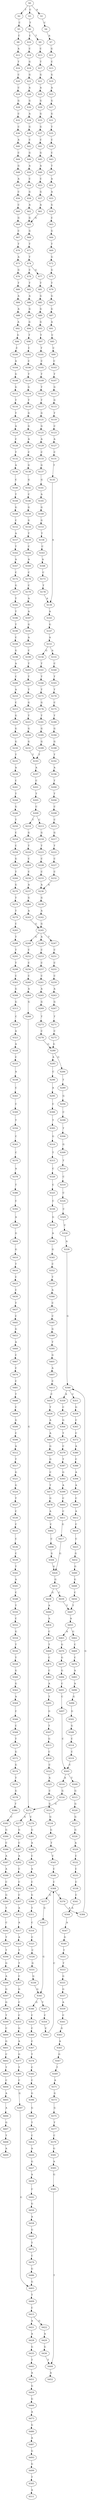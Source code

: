strict digraph  {
	S0 -> S1 [ label = A ];
	S0 -> S2 [ label = T ];
	S0 -> S3 [ label = C ];
	S1 -> S4 [ label = C ];
	S2 -> S5 [ label = C ];
	S3 -> S6 [ label = T ];
	S4 -> S7 [ label = A ];
	S5 -> S8 [ label = C ];
	S6 -> S9 [ label = T ];
	S6 -> S10 [ label = C ];
	S7 -> S11 [ label = G ];
	S8 -> S12 [ label = A ];
	S9 -> S13 [ label = C ];
	S10 -> S14 [ label = C ];
	S11 -> S15 [ label = C ];
	S12 -> S16 [ label = T ];
	S13 -> S17 [ label = T ];
	S14 -> S18 [ label = G ];
	S15 -> S19 [ label = G ];
	S16 -> S20 [ label = C ];
	S17 -> S21 [ label = G ];
	S18 -> S22 [ label = G ];
	S19 -> S23 [ label = A ];
	S20 -> S24 [ label = C ];
	S21 -> S25 [ label = A ];
	S22 -> S26 [ label = A ];
	S23 -> S27 [ label = G ];
	S24 -> S28 [ label = G ];
	S25 -> S29 [ label = G ];
	S26 -> S30 [ label = G ];
	S27 -> S31 [ label = G ];
	S28 -> S32 [ label = C ];
	S29 -> S33 [ label = G ];
	S30 -> S34 [ label = A ];
	S31 -> S35 [ label = T ];
	S32 -> S36 [ label = C ];
	S33 -> S37 [ label = G ];
	S34 -> S38 [ label = G ];
	S35 -> S39 [ label = C ];
	S36 -> S40 [ label = A ];
	S37 -> S41 [ label = C ];
	S38 -> S42 [ label = C ];
	S39 -> S43 [ label = C ];
	S40 -> S44 [ label = C ];
	S41 -> S45 [ label = G ];
	S42 -> S46 [ label = G ];
	S43 -> S47 [ label = T ];
	S44 -> S48 [ label = G ];
	S45 -> S49 [ label = A ];
	S46 -> S50 [ label = A ];
	S47 -> S51 [ label = A ];
	S48 -> S52 [ label = A ];
	S49 -> S53 [ label = C ];
	S50 -> S54 [ label = C ];
	S51 -> S55 [ label = A ];
	S52 -> S56 [ label = C ];
	S53 -> S57 [ label = G ];
	S54 -> S58 [ label = G ];
	S55 -> S59 [ label = G ];
	S56 -> S60 [ label = C ];
	S57 -> S61 [ label = A ];
	S58 -> S62 [ label = A ];
	S59 -> S63 [ label = C ];
	S60 -> S64 [ label = G ];
	S61 -> S65 [ label = G ];
	S62 -> S65 [ label = G ];
	S63 -> S66 [ label = G ];
	S64 -> S67 [ label = C ];
	S65 -> S68 [ label = G ];
	S66 -> S69 [ label = T ];
	S67 -> S70 [ label = T ];
	S68 -> S71 [ label = T ];
	S69 -> S72 [ label = G ];
	S70 -> S73 [ label = A ];
	S71 -> S74 [ label = T ];
	S72 -> S75 [ label = G ];
	S73 -> S76 [ label = G ];
	S74 -> S77 [ label = G ];
	S74 -> S78 [ label = C ];
	S75 -> S79 [ label = T ];
	S76 -> S80 [ label = T ];
	S77 -> S81 [ label = T ];
	S78 -> S82 [ label = T ];
	S79 -> S83 [ label = G ];
	S80 -> S84 [ label = A ];
	S81 -> S85 [ label = G ];
	S82 -> S86 [ label = A ];
	S83 -> S87 [ label = G ];
	S84 -> S88 [ label = A ];
	S85 -> S89 [ label = G ];
	S86 -> S90 [ label = G ];
	S87 -> S91 [ label = A ];
	S88 -> S92 [ label = A ];
	S89 -> S93 [ label = G ];
	S90 -> S94 [ label = G ];
	S91 -> S95 [ label = C ];
	S92 -> S96 [ label = G ];
	S93 -> S97 [ label = T ];
	S94 -> S98 [ label = T ];
	S95 -> S99 [ label = C ];
	S96 -> S100 [ label = C ];
	S97 -> S101 [ label = T ];
	S98 -> S102 [ label = C ];
	S99 -> S103 [ label = C ];
	S100 -> S104 [ label = A ];
	S101 -> S105 [ label = C ];
	S102 -> S106 [ label = C ];
	S103 -> S107 [ label = T ];
	S104 -> S108 [ label = G ];
	S105 -> S109 [ label = T ];
	S106 -> S110 [ label = T ];
	S107 -> S111 [ label = G ];
	S108 -> S112 [ label = G ];
	S109 -> S113 [ label = T ];
	S110 -> S114 [ label = G ];
	S111 -> S115 [ label = G ];
	S112 -> S116 [ label = T ];
	S113 -> S117 [ label = T ];
	S114 -> S118 [ label = T ];
	S115 -> S119 [ label = T ];
	S116 -> S120 [ label = T ];
	S117 -> S121 [ label = G ];
	S118 -> S122 [ label = G ];
	S119 -> S123 [ label = C ];
	S120 -> S124 [ label = A ];
	S121 -> S125 [ label = G ];
	S122 -> S126 [ label = G ];
	S123 -> S127 [ label = A ];
	S124 -> S128 [ label = C ];
	S125 -> S129 [ label = A ];
	S126 -> S130 [ label = A ];
	S127 -> S131 [ label = C ];
	S128 -> S132 [ label = T ];
	S129 -> S133 [ label = C ];
	S130 -> S134 [ label = C ];
	S131 -> S135 [ label = T ];
	S132 -> S136 [ label = A ];
	S133 -> S137 [ label = G ];
	S134 -> S138 [ label = G ];
	S135 -> S139 [ label = A ];
	S136 -> S140 [ label = C ];
	S137 -> S141 [ label = G ];
	S138 -> S142 [ label = G ];
	S139 -> S143 [ label = A ];
	S140 -> S144 [ label = T ];
	S141 -> S145 [ label = A ];
	S142 -> S146 [ label = C ];
	S143 -> S147 [ label = G ];
	S144 -> S148 [ label = G ];
	S145 -> S149 [ label = G ];
	S146 -> S150 [ label = G ];
	S147 -> S151 [ label = A ];
	S148 -> S152 [ label = C ];
	S149 -> S153 [ label = G ];
	S150 -> S154 [ label = G ];
	S151 -> S155 [ label = A ];
	S151 -> S156 [ label = G ];
	S152 -> S157 [ label = A ];
	S153 -> S158 [ label = T ];
	S154 -> S159 [ label = T ];
	S155 -> S160 [ label = C ];
	S156 -> S161 [ label = T ];
	S157 -> S162 [ label = T ];
	S158 -> S163 [ label = C ];
	S159 -> S164 [ label = C ];
	S160 -> S165 [ label = T ];
	S161 -> S166 [ label = T ];
	S162 -> S167 [ label = A ];
	S163 -> S168 [ label = A ];
	S164 -> S169 [ label = A ];
	S165 -> S170 [ label = T ];
	S166 -> S171 [ label = T ];
	S167 -> S172 [ label = C ];
	S168 -> S173 [ label = C ];
	S169 -> S174 [ label = C ];
	S170 -> S175 [ label = C ];
	S171 -> S176 [ label = G ];
	S172 -> S177 [ label = G ];
	S173 -> S178 [ label = T ];
	S174 -> S179 [ label = C ];
	S175 -> S180 [ label = T ];
	S176 -> S181 [ label = T ];
	S177 -> S182 [ label = T ];
	S178 -> S139 [ label = A ];
	S179 -> S183 [ label = A ];
	S180 -> S184 [ label = G ];
	S181 -> S185 [ label = G ];
	S182 -> S186 [ label = T ];
	S183 -> S187 [ label = A ];
	S184 -> S188 [ label = G ];
	S185 -> S189 [ label = G ];
	S186 -> S190 [ label = T ];
	S187 -> S191 [ label = G ];
	S188 -> S192 [ label = T ];
	S189 -> S193 [ label = T ];
	S190 -> S194 [ label = C ];
	S191 -> S195 [ label = A ];
	S192 -> S196 [ label = A ];
	S193 -> S197 [ label = A ];
	S194 -> S198 [ label = G ];
	S195 -> S199 [ label = C ];
	S196 -> S200 [ label = T ];
	S197 -> S201 [ label = C ];
	S198 -> S202 [ label = A ];
	S199 -> S203 [ label = T ];
	S200 -> S204 [ label = T ];
	S201 -> S205 [ label = T ];
	S202 -> S206 [ label = C ];
	S203 -> S207 [ label = T ];
	S204 -> S208 [ label = C ];
	S205 -> S209 [ label = C ];
	S206 -> S210 [ label = A ];
	S207 -> S211 [ label = T ];
	S208 -> S212 [ label = C ];
	S209 -> S213 [ label = C ];
	S209 -> S214 [ label = T ];
	S210 -> S215 [ label = C ];
	S211 -> S216 [ label = G ];
	S212 -> S217 [ label = G ];
	S213 -> S218 [ label = G ];
	S214 -> S219 [ label = G ];
	S215 -> S220 [ label = G ];
	S216 -> S221 [ label = T ];
	S217 -> S222 [ label = T ];
	S218 -> S223 [ label = T ];
	S219 -> S224 [ label = T ];
	S220 -> S225 [ label = G ];
	S221 -> S226 [ label = G ];
	S222 -> S227 [ label = C ];
	S223 -> S228 [ label = C ];
	S224 -> S229 [ label = C ];
	S225 -> S230 [ label = G ];
	S226 -> S231 [ label = G ];
	S227 -> S232 [ label = C ];
	S228 -> S233 [ label = C ];
	S229 -> S234 [ label = C ];
	S230 -> S235 [ label = T ];
	S231 -> S193 [ label = T ];
	S232 -> S236 [ label = A ];
	S233 -> S236 [ label = A ];
	S234 -> S237 [ label = A ];
	S235 -> S238 [ label = A ];
	S236 -> S239 [ label = G ];
	S237 -> S240 [ label = G ];
	S238 -> S241 [ label = C ];
	S239 -> S242 [ label = A ];
	S240 -> S243 [ label = A ];
	S241 -> S244 [ label = T ];
	S242 -> S245 [ label = G ];
	S243 -> S245 [ label = G ];
	S244 -> S246 [ label = G ];
	S245 -> S247 [ label = T ];
	S245 -> S248 [ label = G ];
	S245 -> S249 [ label = A ];
	S246 -> S250 [ label = T ];
	S247 -> S251 [ label = C ];
	S248 -> S252 [ label = C ];
	S249 -> S253 [ label = C ];
	S250 -> S254 [ label = C ];
	S251 -> S255 [ label = C ];
	S252 -> S256 [ label = C ];
	S253 -> S257 [ label = C ];
	S254 -> S258 [ label = C ];
	S255 -> S259 [ label = C ];
	S256 -> S260 [ label = C ];
	S257 -> S261 [ label = C ];
	S258 -> S262 [ label = G ];
	S259 -> S263 [ label = A ];
	S260 -> S264 [ label = A ];
	S261 -> S265 [ label = A ];
	S262 -> S266 [ label = T ];
	S263 -> S267 [ label = G ];
	S264 -> S268 [ label = G ];
	S265 -> S269 [ label = G ];
	S266 -> S270 [ label = G ];
	S267 -> S271 [ label = T ];
	S268 -> S272 [ label = G ];
	S269 -> S273 [ label = T ];
	S270 -> S274 [ label = T ];
	S271 -> S275 [ label = C ];
	S272 -> S276 [ label = C ];
	S272 -> S277 [ label = A ];
	S273 -> S278 [ label = C ];
	S274 -> S279 [ label = T ];
	S275 -> S280 [ label = G ];
	S276 -> S281 [ label = G ];
	S277 -> S282 [ label = G ];
	S278 -> S280 [ label = G ];
	S279 -> S283 [ label = C ];
	S280 -> S284 [ label = G ];
	S280 -> S285 [ label = A ];
	S281 -> S286 [ label = A ];
	S282 -> S287 [ label = C ];
	S283 -> S288 [ label = T ];
	S284 -> S289 [ label = T ];
	S285 -> S290 [ label = C ];
	S286 -> S291 [ label = C ];
	S287 -> S292 [ label = A ];
	S288 -> S293 [ label = T ];
	S289 -> S294 [ label = G ];
	S290 -> S295 [ label = A ];
	S291 -> S296 [ label = A ];
	S292 -> S297 [ label = C ];
	S293 -> S298 [ label = T ];
	S294 -> S299 [ label = C ];
	S295 -> S300 [ label = C ];
	S296 -> S301 [ label = C ];
	S297 -> S302 [ label = C ];
	S298 -> S303 [ label = C ];
	S299 -> S304 [ label = T ];
	S300 -> S305 [ label = T ];
	S301 -> S306 [ label = G ];
	S302 -> S307 [ label = C ];
	S303 -> S308 [ label = G ];
	S304 -> S309 [ label = G ];
	S305 -> S310 [ label = G ];
	S306 -> S311 [ label = T ];
	S307 -> S312 [ label = A ];
	S308 -> S313 [ label = G ];
	S309 -> S314 [ label = T ];
	S310 -> S315 [ label = T ];
	S311 -> S316 [ label = C ];
	S312 -> S317 [ label = A ];
	S313 -> S318 [ label = C ];
	S314 -> S319 [ label = C ];
	S315 -> S320 [ label = C ];
	S316 -> S321 [ label = C ];
	S317 -> S322 [ label = A ];
	S318 -> S323 [ label = A ];
	S319 -> S324 [ label = C ];
	S320 -> S325 [ label = C ];
	S321 -> S326 [ label = C ];
	S322 -> S327 [ label = T ];
	S323 -> S328 [ label = A ];
	S324 -> S329 [ label = C ];
	S325 -> S330 [ label = C ];
	S326 -> S331 [ label = G ];
	S327 -> S332 [ label = T ];
	S328 -> S333 [ label = C ];
	S329 -> S334 [ label = C ];
	S330 -> S335 [ label = G ];
	S331 -> S336 [ label = G ];
	S332 -> S337 [ label = C ];
	S333 -> S338 [ label = A ];
	S334 -> S339 [ label = A ];
	S335 -> S340 [ label = A ];
	S336 -> S341 [ label = G ];
	S337 -> S342 [ label = G ];
	S338 -> S343 [ label = C ];
	S339 -> S344 [ label = G ];
	S340 -> S345 [ label = G ];
	S341 -> S346 [ label = G ];
	S341 -> S347 [ label = T ];
	S342 -> S348 [ label = C ];
	S343 -> S349 [ label = C ];
	S344 -> S350 [ label = A ];
	S344 -> S351 [ label = C ];
	S345 -> S352 [ label = C ];
	S346 -> S353 [ label = C ];
	S347 -> S354 [ label = C ];
	S348 -> S355 [ label = C ];
	S349 -> S356 [ label = T ];
	S350 -> S357 [ label = C ];
	S351 -> S358 [ label = G ];
	S352 -> S359 [ label = T ];
	S353 -> S360 [ label = C ];
	S354 -> S361 [ label = C ];
	S355 -> S362 [ label = G ];
	S356 -> S363 [ label = C ];
	S357 -> S364 [ label = G ];
	S358 -> S365 [ label = C ];
	S359 -> S366 [ label = A ];
	S360 -> S367 [ label = C ];
	S361 -> S368 [ label = C ];
	S362 -> S369 [ label = A ];
	S363 -> S370 [ label = C ];
	S364 -> S371 [ label = T ];
	S365 -> S372 [ label = C ];
	S366 -> S373 [ label = C ];
	S367 -> S374 [ label = T ];
	S368 -> S375 [ label = G ];
	S368 -> S376 [ label = C ];
	S369 -> S377 [ label = G ];
	S370 -> S378 [ label = A ];
	S371 -> S379 [ label = C ];
	S372 -> S380 [ label = A ];
	S373 -> S381 [ label = C ];
	S374 -> S382 [ label = C ];
	S375 -> S383 [ label = G ];
	S376 -> S384 [ label = A ];
	S377 -> S385 [ label = T ];
	S378 -> S386 [ label = T ];
	S379 -> S387 [ label = T ];
	S380 -> S388 [ label = C ];
	S381 -> S389 [ label = G ];
	S382 -> S390 [ label = C ];
	S383 -> S341 [ label = G ];
	S384 -> S344 [ label = G ];
	S385 -> S391 [ label = C ];
	S386 -> S392 [ label = C ];
	S387 -> S393 [ label = G ];
	S388 -> S394 [ label = A ];
	S389 -> S395 [ label = T ];
	S390 -> S396 [ label = G ];
	S391 -> S397 [ label = G ];
	S392 -> S398 [ label = A ];
	S393 -> S399 [ label = A ];
	S394 -> S400 [ label = A ];
	S395 -> S401 [ label = G ];
	S396 -> S402 [ label = G ];
	S397 -> S403 [ label = G ];
	S398 -> S404 [ label = G ];
	S399 -> S405 [ label = C ];
	S400 -> S406 [ label = C ];
	S401 -> S407 [ label = A ];
	S402 -> S408 [ label = T ];
	S403 -> S409 [ label = T ];
	S404 -> S410 [ label = G ];
	S405 -> S411 [ label = C ];
	S406 -> S412 [ label = A ];
	S407 -> S413 [ label = C ];
	S408 -> S414 [ label = C ];
	S409 -> S415 [ label = C ];
	S410 -> S416 [ label = T ];
	S411 -> S417 [ label = G ];
	S412 -> S418 [ label = C ];
	S413 -> S419 [ label = C ];
	S414 -> S420 [ label = A ];
	S415 -> S421 [ label = A ];
	S415 -> S422 [ label = G ];
	S416 -> S423 [ label = C ];
	S417 -> S424 [ label = G ];
	S418 -> S425 [ label = C ];
	S419 -> S426 [ label = T ];
	S420 -> S427 [ label = G ];
	S421 -> S428 [ label = A ];
	S422 -> S429 [ label = A ];
	S423 -> S430 [ label = C ];
	S424 -> S431 [ label = G ];
	S425 -> S432 [ label = G ];
	S426 -> S433 [ label = A ];
	S427 -> S434 [ label = A ];
	S428 -> S435 [ label = G ];
	S429 -> S436 [ label = G ];
	S430 -> S437 [ label = T ];
	S431 -> S438 [ label = G ];
	S431 -> S439 [ label = C ];
	S432 -> S440 [ label = G ];
	S433 -> S441 [ label = A ];
	S434 -> S442 [ label = C ];
	S435 -> S443 [ label = T ];
	S436 -> S444 [ label = T ];
	S437 -> S445 [ label = C ];
	S438 -> S446 [ label = A ];
	S439 -> S447 [ label = T ];
	S440 -> S448 [ label = G ];
	S441 -> S449 [ label = G ];
	S442 -> S450 [ label = G ];
	S443 -> S451 [ label = A ];
	S444 -> S452 [ label = A ];
	S445 -> S453 [ label = G ];
	S446 -> S454 [ label = A ];
	S447 -> S455 [ label = A ];
	S448 -> S456 [ label = C ];
	S449 -> S457 [ label = G ];
	S450 -> S458 [ label = A ];
	S451 -> S459 [ label = G ];
	S453 -> S460 [ label = A ];
	S454 -> S461 [ label = C ];
	S455 -> S462 [ label = G ];
	S455 -> S463 [ label = A ];
	S456 -> S447 [ label = T ];
	S457 -> S464 [ label = C ];
	S458 -> S465 [ label = G ];
	S459 -> S466 [ label = G ];
	S460 -> S467 [ label = C ];
	S461 -> S468 [ label = T ];
	S462 -> S469 [ label = C ];
	S463 -> S470 [ label = G ];
	S464 -> S471 [ label = T ];
	S465 -> S472 [ label = T ];
	S466 -> S473 [ label = A ];
	S467 -> S474 [ label = C ];
	S468 -> S475 [ label = C ];
	S469 -> S476 [ label = C ];
	S470 -> S477 [ label = G ];
	S471 -> S478 [ label = G ];
	S472 -> S479 [ label = C ];
	S473 -> S480 [ label = G ];
	S474 -> S481 [ label = C ];
	S475 -> S482 [ label = C ];
	S476 -> S483 [ label = A ];
	S477 -> S484 [ label = G ];
	S478 -> S485 [ label = A ];
	S479 -> S486 [ label = G ];
	S480 -> S487 [ label = A ];
	S481 -> S488 [ label = T ];
	S482 -> S489 [ label = A ];
	S483 -> S490 [ label = A ];
	S484 -> S491 [ label = C ];
	S485 -> S492 [ label = C ];
	S486 -> S403 [ label = G ];
	S487 -> S493 [ label = G ];
	S488 -> S494 [ label = C ];
	S489 -> S495 [ label = T ];
	S490 -> S496 [ label = G ];
	S491 -> S497 [ label = C ];
	S492 -> S498 [ label = C ];
	S493 -> S499 [ label = G ];
	S494 -> S500 [ label = G ];
	S495 -> S501 [ label = G ];
	S496 -> S502 [ label = G ];
	S497 -> S503 [ label = C ];
	S498 -> S504 [ label = G ];
	S499 -> S505 [ label = T ];
	S500 -> S506 [ label = C ];
	S501 -> S507 [ label = T ];
	S502 -> S508 [ label = G ];
	S503 -> S509 [ label = T ];
	S503 -> S510 [ label = A ];
	S504 -> S424 [ label = G ];
	S505 -> S511 [ label = A ];
	S506 -> S512 [ label = A ];
	S507 -> S513 [ label = G ];
	S508 -> S514 [ label = C ];
	S509 -> S515 [ label = G ];
	S510 -> S516 [ label = G ];
	S512 -> S517 [ label = T ];
	S513 -> S518 [ label = C ];
	S514 -> S519 [ label = C ];
	S515 -> S520 [ label = G ];
	S516 -> S272 [ label = G ];
	S517 -> S521 [ label = G ];
	S518 -> S522 [ label = C ];
	S519 -> S503 [ label = C ];
	S520 -> S523 [ label = G ];
	S521 -> S524 [ label = G ];
	S522 -> S525 [ label = A ];
	S523 -> S526 [ label = G ];
	S524 -> S527 [ label = T ];
	S525 -> S528 [ label = C ];
	S526 -> S529 [ label = A ];
	S527 -> S530 [ label = C ];
	S528 -> S531 [ label = G ];
	S529 -> S532 [ label = C ];
	S530 -> S533 [ label = C ];
	S531 -> S534 [ label = G ];
	S532 -> S535 [ label = C ];
	S533 -> S536 [ label = C ];
	S534 -> S537 [ label = G ];
	S535 -> S538 [ label = C ];
	S536 -> S539 [ label = C ];
	S537 -> S540 [ label = T ];
	S538 -> S541 [ label = C ];
	S539 -> S542 [ label = T ];
	S540 -> S543 [ label = C ];
	S541 -> S544 [ label = A ];
	S542 -> S545 [ label = A ];
	S543 -> S546 [ label = C ];
	S544 -> S547 [ label = A ];
	S545 -> S548 [ label = C ];
	S546 -> S368 [ label = C ];
	S547 -> S549 [ label = G ];
	S548 -> S550 [ label = T ];
	S549 -> S551 [ label = T ];
	S550 -> S552 [ label = C ];
	S551 -> S553 [ label = T ];
	S552 -> S554 [ label = G ];
	S553 -> S555 [ label = G ];
	S554 -> S556 [ label = T ];
	S555 -> S557 [ label = G ];
	S556 -> S558 [ label = T ];
	S557 -> S559 [ label = A ];
	S558 -> S560 [ label = G ];
	S559 -> S561 [ label = C ];
	S560 -> S562 [ label = G ];
	S561 -> S563 [ label = G ];
	S562 -> S564 [ label = A ];
	S563 -> S565 [ label = A ];
	S564 -> S566 [ label = C ];
	S565 -> S567 [ label = G ];
	S566 -> S568 [ label = C ];
	S567 -> S569 [ label = T ];
	S568 -> S570 [ label = T ];
	S569 -> S571 [ label = A ];
	S570 -> S572 [ label = G ];
	S571 -> S573 [ label = G ];
	S572 -> S574 [ label = G ];
	S573 -> S575 [ label = G ];
	S574 -> S576 [ label = T ];
	S575 -> S577 [ label = T ];
	S576 -> S578 [ label = G ];
	S577 -> S579 [ label = C ];
	S578 -> S580 [ label = T ];
	S579 -> S581 [ label = G ];
	S580 -> S582 [ label = C ];
	S581 -> S583 [ label = A ];
	S582 -> S584 [ label = G ];
	S583 -> S585 [ label = G ];
	S584 -> S586 [ label = C ];
	S585 -> S444 [ label = T ];
	S586 -> S587 [ label = A ];
	S587 -> S588 [ label = A ];
	S588 -> S589 [ label = C ];
	S589 -> S590 [ label = G ];
	S590 -> S591 [ label = T ];
	S591 -> S592 [ label = C ];
	S592 -> S593 [ label = T ];
	S593 -> S594 [ label = T ];
	S594 -> S595 [ label = G ];
	S595 -> S596 [ label = A ];
	S596 -> S597 [ label = G ];
	S597 -> S598 [ label = G ];
	S598 -> S599 [ label = T ];
	S599 -> S600 [ label = C ];
	S600 -> S601 [ label = G ];
	S601 -> S602 [ label = C ];
	S602 -> S603 [ label = T ];
	S603 -> S604 [ label = C ];
	S604 -> S605 [ label = A ];
	S605 -> S606 [ label = A ];
	S606 -> S607 [ label = G ];
	S607 -> S608 [ label = T ];
	S608 -> S609 [ label = A ];
}
